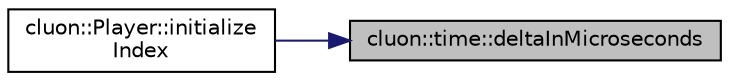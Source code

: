digraph "cluon::time::deltaInMicroseconds"
{
 // LATEX_PDF_SIZE
  edge [fontname="Helvetica",fontsize="10",labelfontname="Helvetica",labelfontsize="10"];
  node [fontname="Helvetica",fontsize="10",shape=record];
  rankdir="RL";
  Node1 [label="cluon::time::deltaInMicroseconds",height=0.2,width=0.4,color="black", fillcolor="grey75", style="filled", fontcolor="black",tooltip=" "];
  Node1 -> Node2 [dir="back",color="midnightblue",fontsize="10",style="solid"];
  Node2 [label="cluon::Player::initialize\lIndex",height=0.2,width=0.4,color="black", fillcolor="white", style="filled",URL="$classcluon_1_1Player.html#a93d9d6f11bb8f22ad392c746e5048a3e",tooltip=" "];
}
